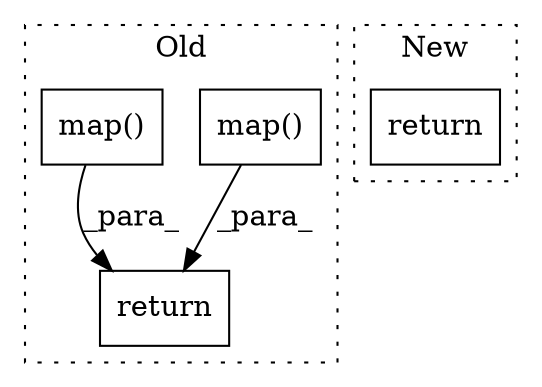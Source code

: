 digraph G {
subgraph cluster0 {
1 [label="map()" a="75" s="1218,1269" l="8,15" shape="box"];
3 [label="return" a="93" s="1290" l="7" shape="box"];
4 [label="map()" a="75" s="1125,1187" l="19,20" shape="box"];
label = "Old";
style="dotted";
}
subgraph cluster1 {
2 [label="return" a="93" s="2416" l="7" shape="box"];
label = "New";
style="dotted";
}
1 -> 3 [label="_para_"];
4 -> 3 [label="_para_"];
}